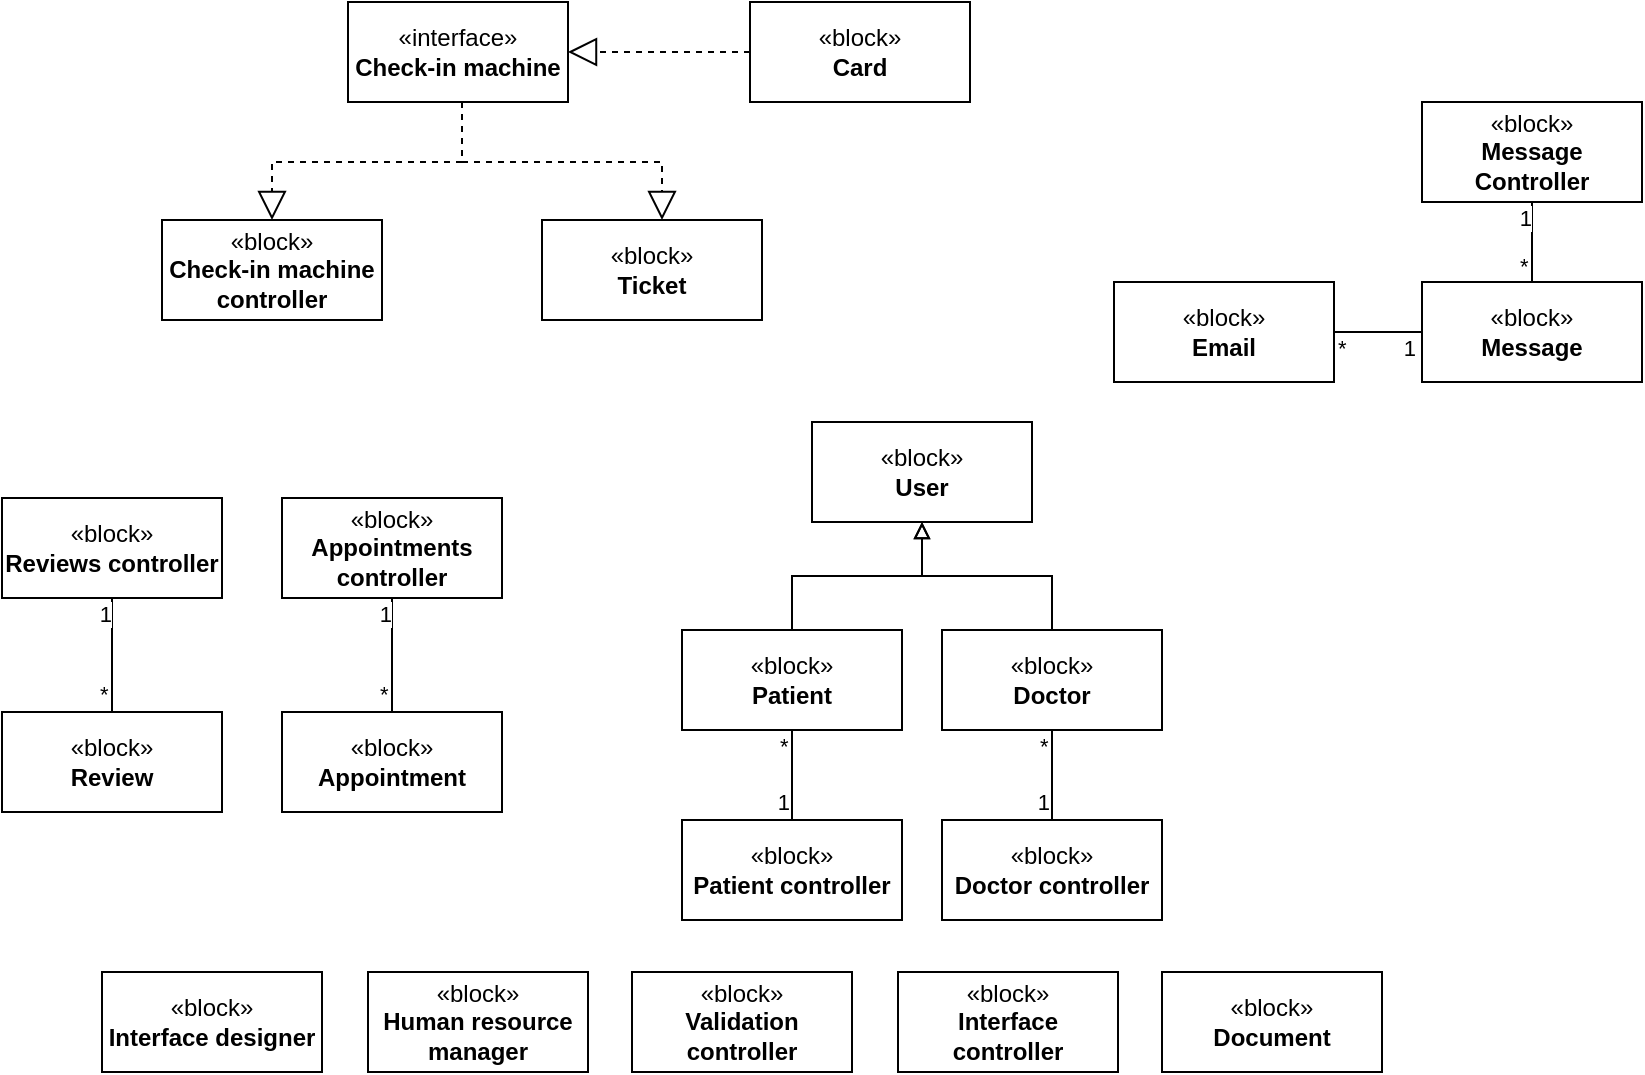 <mxfile version="24.4.8" type="github">
  <diagram name="Página-1" id="58o19tJU1bJ8rOn4mQXK">
    <mxGraphModel dx="1782" dy="475" grid="1" gridSize="10" guides="1" tooltips="1" connect="1" arrows="1" fold="1" page="1" pageScale="1" pageWidth="827" pageHeight="1169" math="0" shadow="0">
      <root>
        <mxCell id="0" />
        <mxCell id="1" parent="0" />
        <mxCell id="WEjdn2dWG7q8J0kvlJ6V-1" value="«block»&lt;br&gt;&lt;b&gt;Patient&lt;/b&gt;" style="html=1;whiteSpace=wrap;" vertex="1" parent="1">
          <mxGeometry x="250" y="354" width="110" height="50" as="geometry" />
        </mxCell>
        <mxCell id="WEjdn2dWG7q8J0kvlJ6V-2" value="«block»&lt;br&gt;&lt;b&gt;Doctor&lt;/b&gt;" style="html=1;whiteSpace=wrap;" vertex="1" parent="1">
          <mxGeometry x="380" y="354" width="110" height="50" as="geometry" />
        </mxCell>
        <mxCell id="WEjdn2dWG7q8J0kvlJ6V-3" value="«block»&lt;br&gt;&lt;b&gt;User&lt;/b&gt;" style="html=1;whiteSpace=wrap;" vertex="1" parent="1">
          <mxGeometry x="315" y="250" width="110" height="50" as="geometry" />
        </mxCell>
        <mxCell id="WEjdn2dWG7q8J0kvlJ6V-4" value="" style="endArrow=none;endFill=0;endSize=12;html=1;rounded=0;edgeStyle=orthogonalEdgeStyle;startArrow=block;startFill=0;" edge="1" parent="1" source="WEjdn2dWG7q8J0kvlJ6V-3" target="WEjdn2dWG7q8J0kvlJ6V-1">
          <mxGeometry width="160" relative="1" as="geometry">
            <mxPoint x="220" y="480" as="sourcePoint" />
            <mxPoint x="380" y="480" as="targetPoint" />
          </mxGeometry>
        </mxCell>
        <mxCell id="WEjdn2dWG7q8J0kvlJ6V-5" value="" style="endArrow=none;endFill=0;endSize=12;html=1;rounded=0;edgeStyle=orthogonalEdgeStyle;startArrow=block;startFill=0;" edge="1" parent="1" source="WEjdn2dWG7q8J0kvlJ6V-3" target="WEjdn2dWG7q8J0kvlJ6V-2">
          <mxGeometry width="160" relative="1" as="geometry">
            <mxPoint x="385" y="310" as="sourcePoint" />
            <mxPoint x="315" y="353" as="targetPoint" />
          </mxGeometry>
        </mxCell>
        <mxCell id="WEjdn2dWG7q8J0kvlJ6V-6" value="«interface»&lt;br&gt;&lt;b&gt;Check-in machine&lt;/b&gt;" style="html=1;whiteSpace=wrap;" vertex="1" parent="1">
          <mxGeometry x="83" y="40" width="110" height="50" as="geometry" />
        </mxCell>
        <mxCell id="WEjdn2dWG7q8J0kvlJ6V-7" value="«block»&lt;br&gt;&lt;b&gt;Check-in machine controller&lt;/b&gt;" style="html=1;whiteSpace=wrap;" vertex="1" parent="1">
          <mxGeometry x="-10" y="149" width="110" height="50" as="geometry" />
        </mxCell>
        <mxCell id="WEjdn2dWG7q8J0kvlJ6V-8" value="" style="endArrow=block;dashed=1;endFill=0;endSize=12;html=1;rounded=0;edgeStyle=orthogonalEdgeStyle;" edge="1" parent="1" source="WEjdn2dWG7q8J0kvlJ6V-6" target="WEjdn2dWG7q8J0kvlJ6V-7">
          <mxGeometry width="160" relative="1" as="geometry">
            <mxPoint x="330" y="210" as="sourcePoint" />
            <mxPoint x="265" y="253" as="targetPoint" />
            <Array as="points">
              <mxPoint x="140" y="120" />
              <mxPoint x="45" y="120" />
            </Array>
          </mxGeometry>
        </mxCell>
        <mxCell id="WEjdn2dWG7q8J0kvlJ6V-9" value="«block»&lt;br&gt;&lt;b&gt;Card&lt;/b&gt;" style="html=1;whiteSpace=wrap;" vertex="1" parent="1">
          <mxGeometry x="284" y="40" width="110" height="50" as="geometry" />
        </mxCell>
        <mxCell id="WEjdn2dWG7q8J0kvlJ6V-10" value="" style="endArrow=block;dashed=1;endFill=0;endSize=12;html=1;rounded=0;edgeStyle=orthogonalEdgeStyle;" edge="1" parent="1" source="WEjdn2dWG7q8J0kvlJ6V-9" target="WEjdn2dWG7q8J0kvlJ6V-6">
          <mxGeometry width="160" relative="1" as="geometry">
            <mxPoint x="337.5" y="90" as="sourcePoint" />
            <mxPoint x="272.5" y="133" as="targetPoint" />
          </mxGeometry>
        </mxCell>
        <mxCell id="WEjdn2dWG7q8J0kvlJ6V-11" value="«block»&lt;br&gt;&lt;b&gt;Ticket&lt;/b&gt;" style="html=1;whiteSpace=wrap;" vertex="1" parent="1">
          <mxGeometry x="180" y="149" width="110" height="50" as="geometry" />
        </mxCell>
        <mxCell id="WEjdn2dWG7q8J0kvlJ6V-12" value="" style="endArrow=block;dashed=1;endFill=0;endSize=12;html=1;rounded=0;edgeStyle=orthogonalEdgeStyle;" edge="1" parent="1" source="WEjdn2dWG7q8J0kvlJ6V-6" target="WEjdn2dWG7q8J0kvlJ6V-11">
          <mxGeometry width="160" relative="1" as="geometry">
            <mxPoint x="165" y="100" as="sourcePoint" />
            <mxPoint x="165" y="150" as="targetPoint" />
            <Array as="points">
              <mxPoint x="140" y="120" />
              <mxPoint x="240" y="120" />
            </Array>
          </mxGeometry>
        </mxCell>
        <mxCell id="WEjdn2dWG7q8J0kvlJ6V-13" value="«block»&lt;br&gt;&lt;b&gt;Appointments controller&lt;/b&gt;" style="html=1;whiteSpace=wrap;" vertex="1" parent="1">
          <mxGeometry x="50" y="288" width="110" height="50" as="geometry" />
        </mxCell>
        <mxCell id="WEjdn2dWG7q8J0kvlJ6V-14" value="«block»&lt;br&gt;&lt;b&gt;Message Controller&lt;/b&gt;" style="html=1;whiteSpace=wrap;" vertex="1" parent="1">
          <mxGeometry x="620" y="90" width="110" height="50" as="geometry" />
        </mxCell>
        <mxCell id="WEjdn2dWG7q8J0kvlJ6V-16" value="«block»&lt;br&gt;&lt;b&gt;Document&lt;/b&gt;" style="html=1;whiteSpace=wrap;" vertex="1" parent="1">
          <mxGeometry x="490" y="525" width="110" height="50" as="geometry" />
        </mxCell>
        <mxCell id="WEjdn2dWG7q8J0kvlJ6V-17" value="«block»&lt;br&gt;&lt;b&gt;Patient controller&lt;/b&gt;" style="html=1;whiteSpace=wrap;" vertex="1" parent="1">
          <mxGeometry x="250" y="449" width="110" height="50" as="geometry" />
        </mxCell>
        <mxCell id="WEjdn2dWG7q8J0kvlJ6V-18" value="«block»&lt;br&gt;&lt;b&gt;Human resource manager&lt;/b&gt;" style="html=1;whiteSpace=wrap;" vertex="1" parent="1">
          <mxGeometry x="93" y="525" width="110" height="50" as="geometry" />
        </mxCell>
        <mxCell id="WEjdn2dWG7q8J0kvlJ6V-19" value="«block»&lt;br&gt;&lt;b&gt;Email&lt;/b&gt;" style="html=1;whiteSpace=wrap;" vertex="1" parent="1">
          <mxGeometry x="466" y="180" width="110" height="50" as="geometry" />
        </mxCell>
        <mxCell id="WEjdn2dWG7q8J0kvlJ6V-20" value="«block»&lt;br&gt;&lt;b&gt;Validation controller&lt;/b&gt;" style="html=1;whiteSpace=wrap;" vertex="1" parent="1">
          <mxGeometry x="225" y="525" width="110" height="50" as="geometry" />
        </mxCell>
        <mxCell id="WEjdn2dWG7q8J0kvlJ6V-21" value="«block»&lt;br&gt;&lt;b&gt;Message&lt;/b&gt;" style="html=1;whiteSpace=wrap;" vertex="1" parent="1">
          <mxGeometry x="620" y="180" width="110" height="50" as="geometry" />
        </mxCell>
        <mxCell id="WEjdn2dWG7q8J0kvlJ6V-22" value="«block»&lt;br&gt;&lt;b&gt;Interface controller&lt;/b&gt;" style="html=1;whiteSpace=wrap;" vertex="1" parent="1">
          <mxGeometry x="358" y="525" width="110" height="50" as="geometry" />
        </mxCell>
        <mxCell id="WEjdn2dWG7q8J0kvlJ6V-24" value="«block»&lt;br&gt;&lt;b&gt;Interface designer&lt;/b&gt;" style="html=1;whiteSpace=wrap;" vertex="1" parent="1">
          <mxGeometry x="-40" y="525" width="110" height="50" as="geometry" />
        </mxCell>
        <mxCell id="WEjdn2dWG7q8J0kvlJ6V-25" value="«block»&lt;br&gt;&lt;b&gt;Review&lt;/b&gt;" style="html=1;whiteSpace=wrap;" vertex="1" parent="1">
          <mxGeometry x="-90" y="395" width="110" height="50" as="geometry" />
        </mxCell>
        <mxCell id="WEjdn2dWG7q8J0kvlJ6V-26" value="«block»&lt;br&gt;&lt;b&gt;Reviews controller&lt;/b&gt;" style="html=1;whiteSpace=wrap;" vertex="1" parent="1">
          <mxGeometry x="-90" y="288" width="110" height="50" as="geometry" />
        </mxCell>
        <mxCell id="WEjdn2dWG7q8J0kvlJ6V-27" value="«block»&lt;br&gt;&lt;b&gt;Doctor controller&lt;/b&gt;" style="html=1;whiteSpace=wrap;" vertex="1" parent="1">
          <mxGeometry x="380" y="449" width="110" height="50" as="geometry" />
        </mxCell>
        <mxCell id="WEjdn2dWG7q8J0kvlJ6V-28" value="«block»&lt;br&gt;&lt;b&gt;Appointment&lt;/b&gt;" style="html=1;whiteSpace=wrap;" vertex="1" parent="1">
          <mxGeometry x="50" y="395" width="110" height="50" as="geometry" />
        </mxCell>
        <mxCell id="WEjdn2dWG7q8J0kvlJ6V-29" value="" style="endArrow=none;html=1;endSize=12;startArrow=none;startSize=14;startFill=0;edgeStyle=orthogonalEdgeStyle;rounded=0;endFill=0;" edge="1" parent="1" source="WEjdn2dWG7q8J0kvlJ6V-25" target="WEjdn2dWG7q8J0kvlJ6V-26">
          <mxGeometry y="40" relative="1" as="geometry">
            <mxPoint x="30" y="550" as="sourcePoint" />
            <mxPoint x="190" y="550" as="targetPoint" />
            <mxPoint as="offset" />
          </mxGeometry>
        </mxCell>
        <mxCell id="WEjdn2dWG7q8J0kvlJ6V-30" value="*" style="edgeLabel;resizable=0;html=1;align=left;verticalAlign=top;" connectable="0" vertex="1" parent="WEjdn2dWG7q8J0kvlJ6V-29">
          <mxGeometry x="-1" relative="1" as="geometry">
            <mxPoint x="-8" y="-22" as="offset" />
          </mxGeometry>
        </mxCell>
        <mxCell id="WEjdn2dWG7q8J0kvlJ6V-31" value="1" style="edgeLabel;resizable=0;html=1;align=right;verticalAlign=top;" connectable="0" vertex="1" parent="WEjdn2dWG7q8J0kvlJ6V-29">
          <mxGeometry x="1" relative="1" as="geometry">
            <mxPoint y="-5" as="offset" />
          </mxGeometry>
        </mxCell>
        <mxCell id="WEjdn2dWG7q8J0kvlJ6V-32" value="" style="endArrow=none;html=1;endSize=12;startArrow=none;startSize=14;startFill=0;edgeStyle=orthogonalEdgeStyle;rounded=0;endFill=0;" edge="1" parent="1" source="WEjdn2dWG7q8J0kvlJ6V-1" target="WEjdn2dWG7q8J0kvlJ6V-17">
          <mxGeometry y="40" relative="1" as="geometry">
            <mxPoint x="150" y="511" as="sourcePoint" />
            <mxPoint x="150" y="454" as="targetPoint" />
            <mxPoint as="offset" />
          </mxGeometry>
        </mxCell>
        <mxCell id="WEjdn2dWG7q8J0kvlJ6V-33" value="*" style="edgeLabel;resizable=0;html=1;align=left;verticalAlign=top;" connectable="0" vertex="1" parent="WEjdn2dWG7q8J0kvlJ6V-32">
          <mxGeometry x="-1" relative="1" as="geometry">
            <mxPoint x="-8" y="-5" as="offset" />
          </mxGeometry>
        </mxCell>
        <mxCell id="WEjdn2dWG7q8J0kvlJ6V-34" value="1" style="edgeLabel;resizable=0;html=1;align=right;verticalAlign=top;" connectable="0" vertex="1" parent="WEjdn2dWG7q8J0kvlJ6V-32">
          <mxGeometry x="1" relative="1" as="geometry">
            <mxPoint x="-1" y="-22" as="offset" />
          </mxGeometry>
        </mxCell>
        <mxCell id="WEjdn2dWG7q8J0kvlJ6V-35" value="" style="endArrow=none;html=1;endSize=12;startArrow=none;startSize=14;startFill=0;edgeStyle=orthogonalEdgeStyle;rounded=0;endFill=0;" edge="1" parent="1" source="WEjdn2dWG7q8J0kvlJ6V-2" target="WEjdn2dWG7q8J0kvlJ6V-27">
          <mxGeometry y="40" relative="1" as="geometry">
            <mxPoint x="315" y="414" as="sourcePoint" />
            <mxPoint x="315" y="451" as="targetPoint" />
            <mxPoint as="offset" />
          </mxGeometry>
        </mxCell>
        <mxCell id="WEjdn2dWG7q8J0kvlJ6V-36" value="*" style="edgeLabel;resizable=0;html=1;align=left;verticalAlign=top;" connectable="0" vertex="1" parent="WEjdn2dWG7q8J0kvlJ6V-35">
          <mxGeometry x="-1" relative="1" as="geometry">
            <mxPoint x="-8" y="-5" as="offset" />
          </mxGeometry>
        </mxCell>
        <mxCell id="WEjdn2dWG7q8J0kvlJ6V-37" value="1" style="edgeLabel;resizable=0;html=1;align=right;verticalAlign=top;" connectable="0" vertex="1" parent="WEjdn2dWG7q8J0kvlJ6V-35">
          <mxGeometry x="1" relative="1" as="geometry">
            <mxPoint x="-1" y="-22" as="offset" />
          </mxGeometry>
        </mxCell>
        <mxCell id="WEjdn2dWG7q8J0kvlJ6V-38" value="" style="endArrow=none;html=1;endSize=12;startArrow=none;startSize=14;startFill=0;edgeStyle=orthogonalEdgeStyle;rounded=0;endFill=0;" edge="1" parent="1" source="WEjdn2dWG7q8J0kvlJ6V-28" target="WEjdn2dWG7q8J0kvlJ6V-13">
          <mxGeometry y="40" relative="1" as="geometry">
            <mxPoint x="-15" y="151" as="sourcePoint" />
            <mxPoint x="-15" y="188" as="targetPoint" />
            <mxPoint as="offset" />
          </mxGeometry>
        </mxCell>
        <mxCell id="WEjdn2dWG7q8J0kvlJ6V-39" value="*" style="edgeLabel;resizable=0;html=1;align=left;verticalAlign=top;" connectable="0" vertex="1" parent="WEjdn2dWG7q8J0kvlJ6V-38">
          <mxGeometry x="-1" relative="1" as="geometry">
            <mxPoint x="-8" y="-22" as="offset" />
          </mxGeometry>
        </mxCell>
        <mxCell id="WEjdn2dWG7q8J0kvlJ6V-40" value="1" style="edgeLabel;resizable=0;html=1;align=right;verticalAlign=top;" connectable="0" vertex="1" parent="WEjdn2dWG7q8J0kvlJ6V-38">
          <mxGeometry x="1" relative="1" as="geometry">
            <mxPoint y="-5" as="offset" />
          </mxGeometry>
        </mxCell>
        <mxCell id="WEjdn2dWG7q8J0kvlJ6V-41" value="" style="endArrow=none;html=1;endSize=12;startArrow=none;startSize=14;startFill=0;edgeStyle=orthogonalEdgeStyle;rounded=0;endFill=0;" edge="1" parent="1" source="WEjdn2dWG7q8J0kvlJ6V-21" target="WEjdn2dWG7q8J0kvlJ6V-14">
          <mxGeometry y="40" relative="1" as="geometry">
            <mxPoint x="335" y="423" as="sourcePoint" />
            <mxPoint x="335" y="460" as="targetPoint" />
            <mxPoint as="offset" />
          </mxGeometry>
        </mxCell>
        <mxCell id="WEjdn2dWG7q8J0kvlJ6V-42" value="*" style="edgeLabel;resizable=0;html=1;align=left;verticalAlign=top;" connectable="0" vertex="1" parent="WEjdn2dWG7q8J0kvlJ6V-41">
          <mxGeometry x="-1" relative="1" as="geometry">
            <mxPoint x="-8" y="-21" as="offset" />
          </mxGeometry>
        </mxCell>
        <mxCell id="WEjdn2dWG7q8J0kvlJ6V-43" value="1" style="edgeLabel;resizable=0;html=1;align=right;verticalAlign=top;" connectable="0" vertex="1" parent="WEjdn2dWG7q8J0kvlJ6V-41">
          <mxGeometry x="1" relative="1" as="geometry">
            <mxPoint y="-5" as="offset" />
          </mxGeometry>
        </mxCell>
        <mxCell id="WEjdn2dWG7q8J0kvlJ6V-44" value="" style="endArrow=none;html=1;endSize=12;startArrow=none;startSize=14;startFill=0;edgeStyle=orthogonalEdgeStyle;rounded=0;endFill=0;" edge="1" parent="1" source="WEjdn2dWG7q8J0kvlJ6V-19" target="WEjdn2dWG7q8J0kvlJ6V-21">
          <mxGeometry y="40" relative="1" as="geometry">
            <mxPoint x="685" y="190" as="sourcePoint" />
            <mxPoint x="685" y="160" as="targetPoint" />
            <mxPoint as="offset" />
          </mxGeometry>
        </mxCell>
        <mxCell id="WEjdn2dWG7q8J0kvlJ6V-45" value="*" style="edgeLabel;resizable=0;html=1;align=left;verticalAlign=top;" connectable="0" vertex="1" parent="WEjdn2dWG7q8J0kvlJ6V-44">
          <mxGeometry x="-1" relative="1" as="geometry">
            <mxPoint y="-5" as="offset" />
          </mxGeometry>
        </mxCell>
        <mxCell id="WEjdn2dWG7q8J0kvlJ6V-46" value="1" style="edgeLabel;resizable=0;html=1;align=right;verticalAlign=top;" connectable="0" vertex="1" parent="WEjdn2dWG7q8J0kvlJ6V-44">
          <mxGeometry x="1" relative="1" as="geometry">
            <mxPoint x="-3" y="-5" as="offset" />
          </mxGeometry>
        </mxCell>
      </root>
    </mxGraphModel>
  </diagram>
</mxfile>
